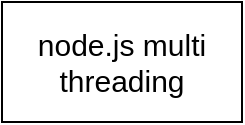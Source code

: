 <mxfile version="27.1.4">
  <diagram name="Page-1" id="9KWwtiVVGbHB1dCT73h3">
    <mxGraphModel dx="868" dy="507" grid="1" gridSize="10" guides="1" tooltips="1" connect="1" arrows="1" fold="1" page="1" pageScale="1" pageWidth="850" pageHeight="1100" background="none" math="0" shadow="0">
      <root>
        <mxCell id="0" />
        <mxCell id="1" parent="0" />
        <mxCell id="AoF4r-9k7uIoTV_iZam0-1" value="&lt;font style=&quot;font-size: 15px;&quot;&gt;node.js multi threading&lt;/font&gt;" style="rounded=0;whiteSpace=wrap;html=1;" vertex="1" parent="1">
          <mxGeometry x="338" y="40" width="120" height="60" as="geometry" />
        </mxCell>
      </root>
    </mxGraphModel>
  </diagram>
</mxfile>
